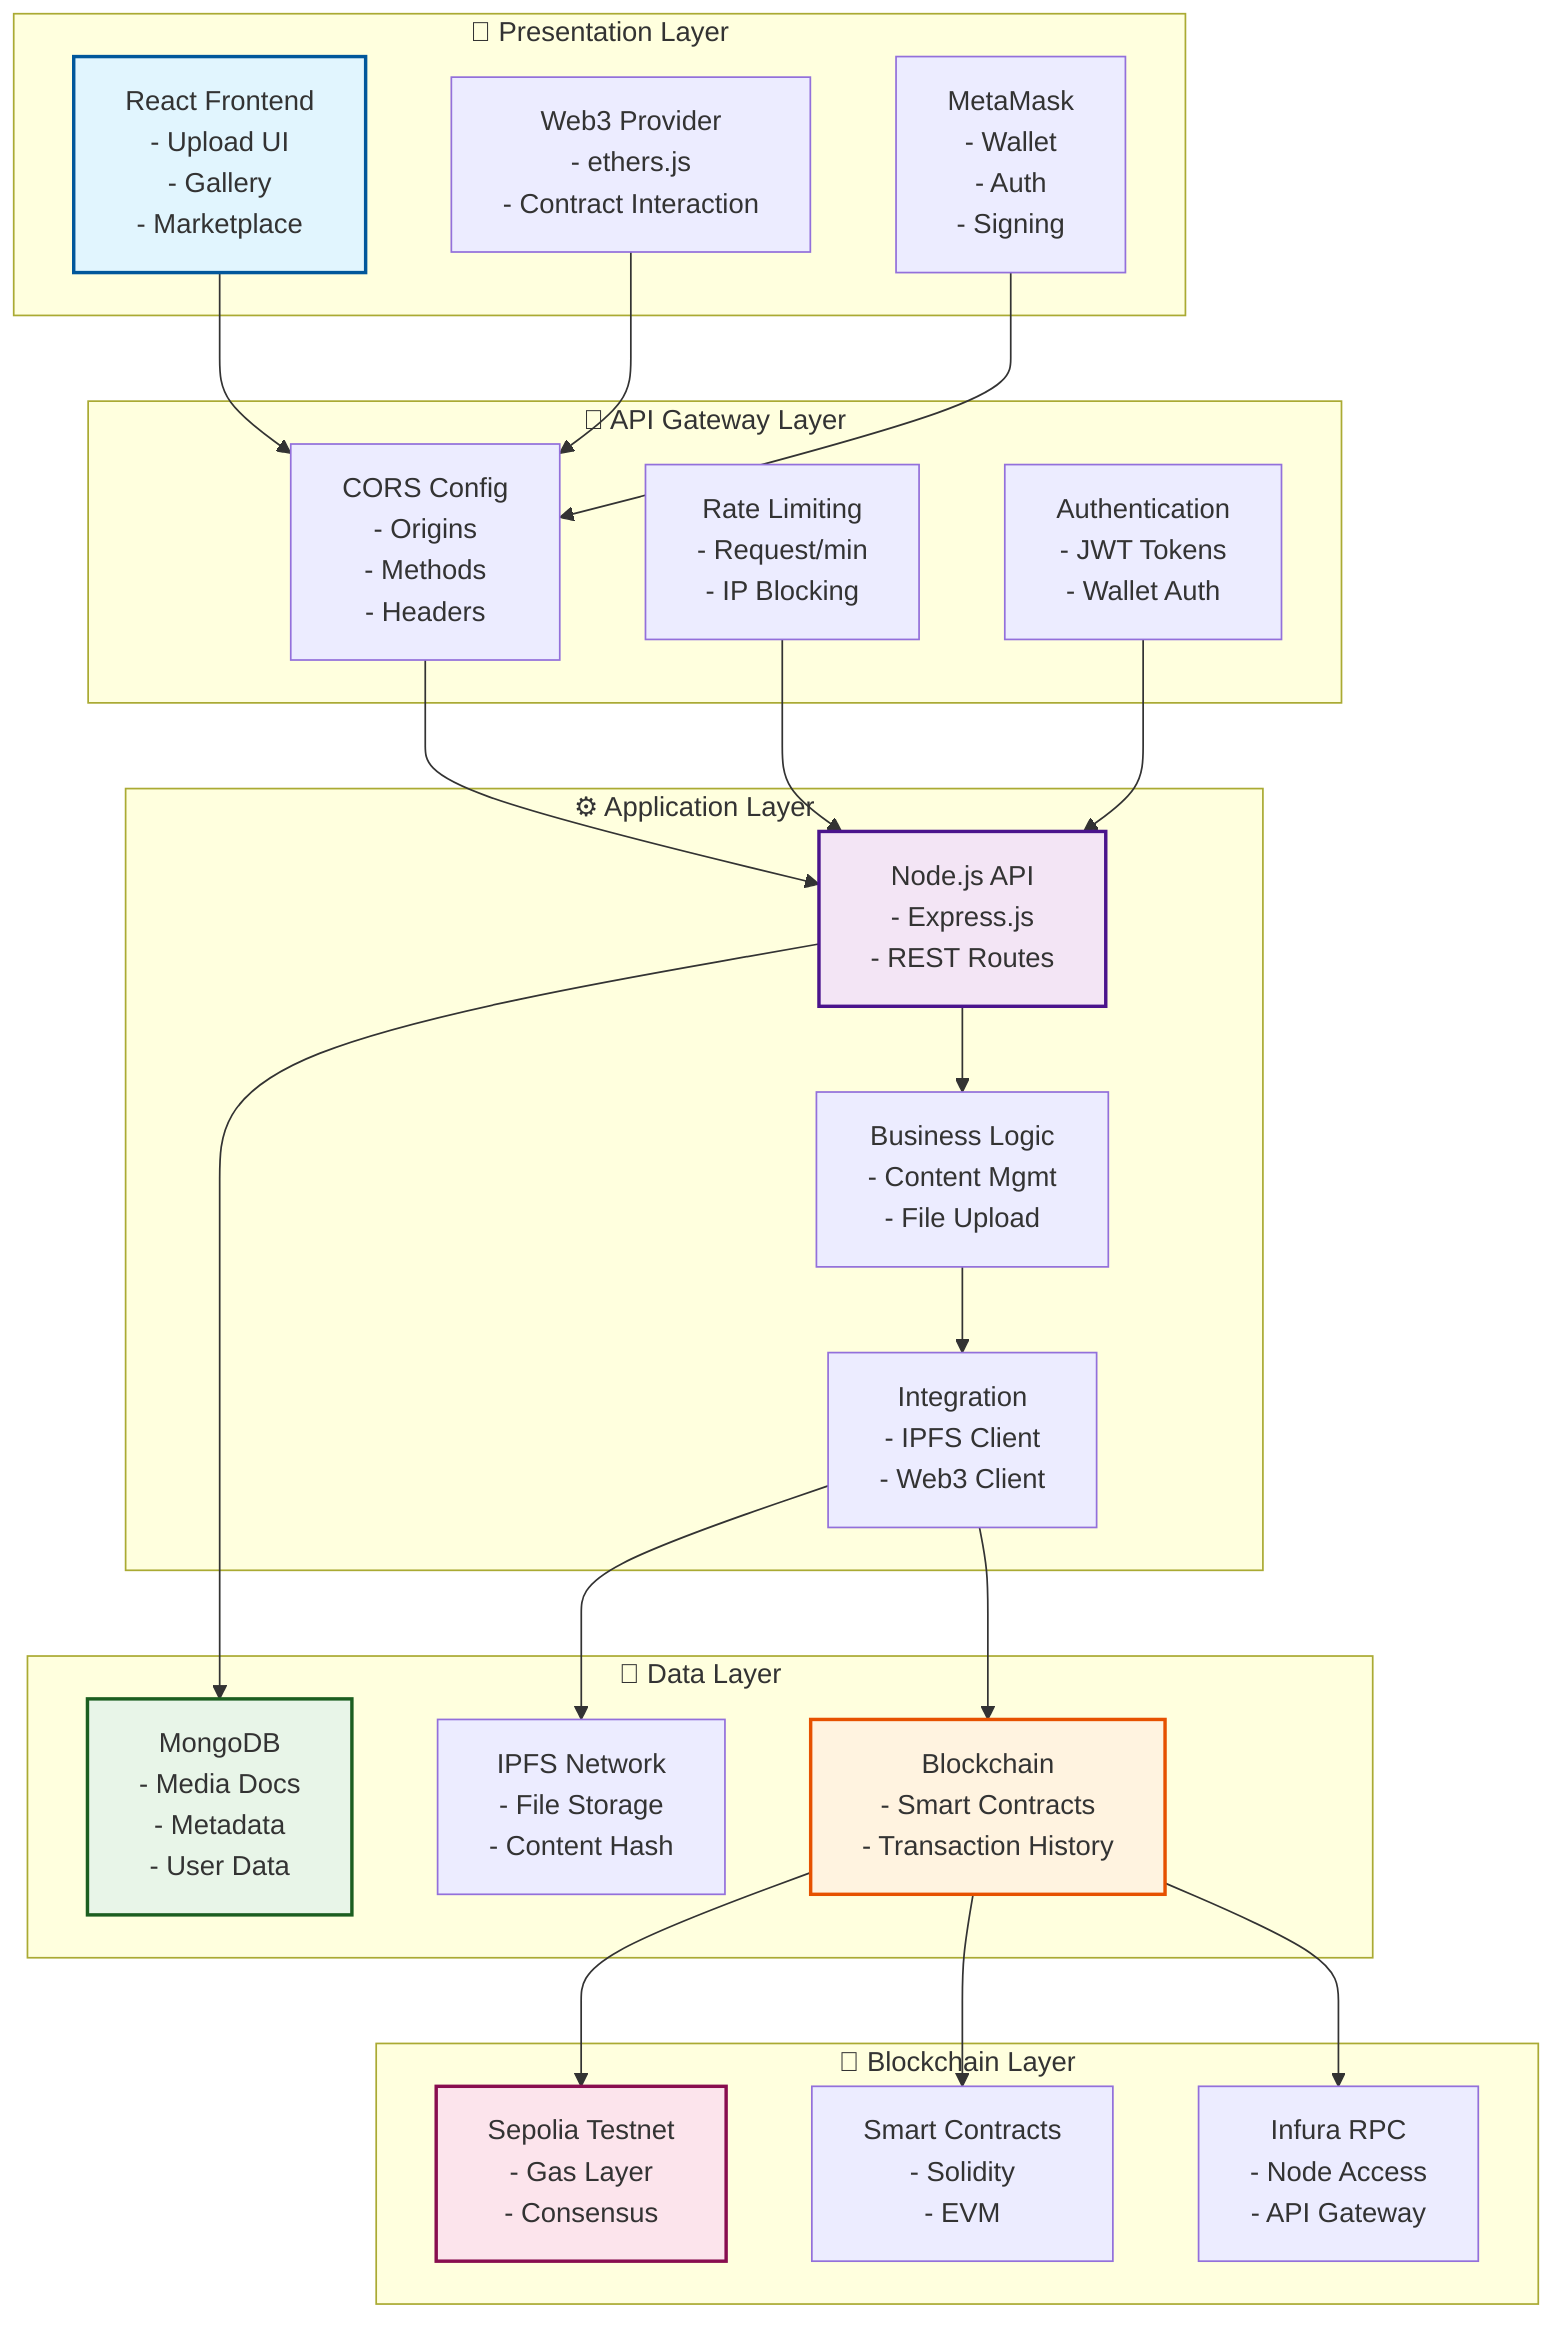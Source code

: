 graph TB
    subgraph "📱 Presentation Layer"
        A[React Frontend<br/>- Upload UI<br/>- Gallery<br/>- Marketplace]
        B[Web3 Provider<br/>- ethers.js<br/>- Contract Interaction]
        C[MetaMask<br/>- Wallet<br/>- Auth<br/>- Signing]
    end
    
    subgraph "🔗 API Gateway Layer"
        D[CORS Config<br/>- Origins<br/>- Methods<br/>- Headers]
        E[Rate Limiting<br/>- Request/min<br/>- IP Blocking]
        F[Authentication<br/>- JWT Tokens<br/>- Wallet Auth]
    end
    
    subgraph "⚙️ Application Layer"
        G[Node.js API<br/>- Express.js<br/>- REST Routes]
        H[Business Logic<br/>- Content Mgmt<br/>- File Upload]
        I[Integration<br/>- IPFS Client<br/>- Web3 Client]
    end
    
    subgraph "🏦 Data Layer"
        J[MongoDB<br/>- Media Docs<br/>- Metadata<br/>- User Data]
        K[IPFS Network<br/>- File Storage<br/>- Content Hash]
        L[Blockchain<br/>- Smart Contracts<br/>- Transaction History]
    end
    
    subgraph "🔗 Blockchain Layer"
        M[Sepolia Testnet<br/>- Gas Layer<br/>- Consensus]
        N[Smart Contracts<br/>- Solidity<br/>- EVM]
        O[Infura RPC<br/>- Node Access<br/>- API Gateway]
    end
    
    A --> D
    B --> D
    C --> D
    D --> G
    E --> G
    F --> G
    G --> H
    H --> I
    G --> J
    I --> K
    I --> L
    L --> M
    L --> N
    L --> O
    
    style A fill:#e1f5fe,stroke:#01579b,stroke-width:2px
    style G fill:#f3e5f5,stroke:#4a148c,stroke-width:2px
    style J fill:#e8f5e8,stroke:#1b5e20,stroke-width:2px
    style L fill:#fff3e0,stroke:#e65100,stroke-width:2px
    style M fill:#fce4ec,stroke:#880e4f,stroke-width:2px